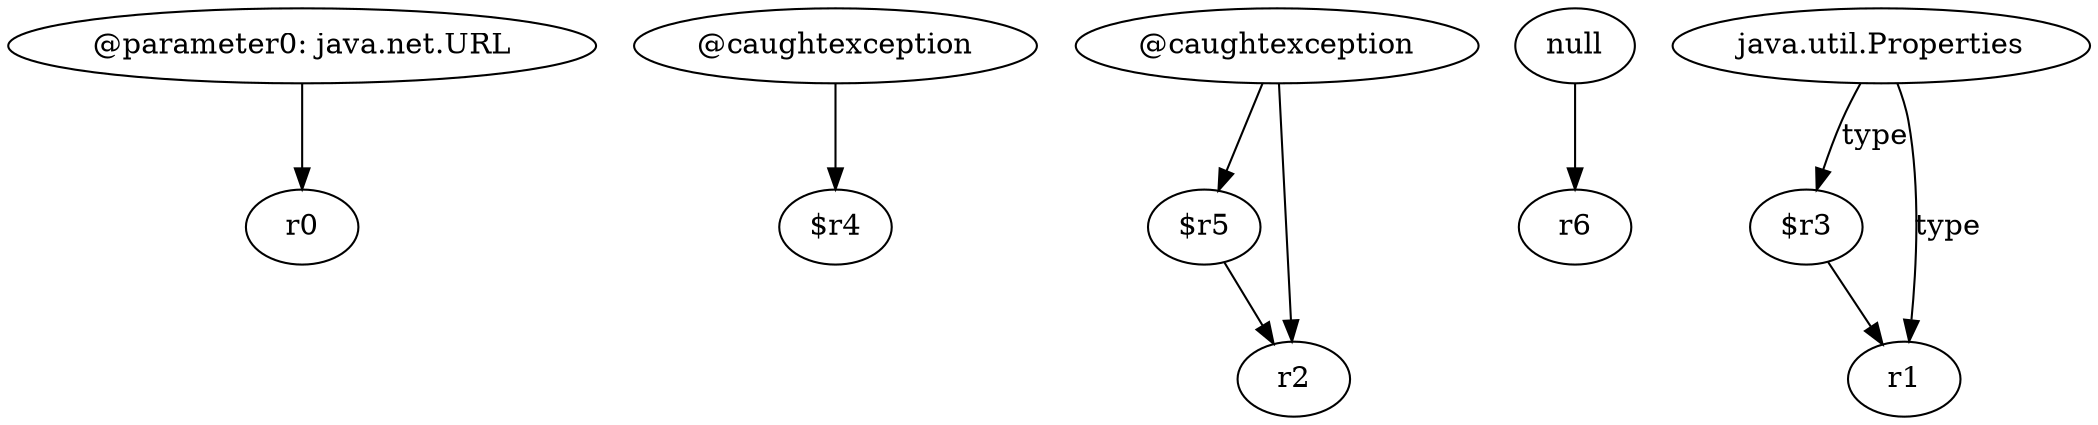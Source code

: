 digraph g {
0[label="@parameter0: java.net.URL"]
1[label="r0"]
0->1[label=""]
2[label="@caughtexception"]
3[label="$r4"]
2->3[label=""]
4[label="$r5"]
5[label="r2"]
4->5[label=""]
6[label="null"]
7[label="r6"]
6->7[label=""]
8[label="$r3"]
9[label="r1"]
8->9[label=""]
10[label="@caughtexception"]
10->5[label=""]
10->4[label=""]
11[label="java.util.Properties"]
11->9[label="type"]
11->8[label="type"]
}
